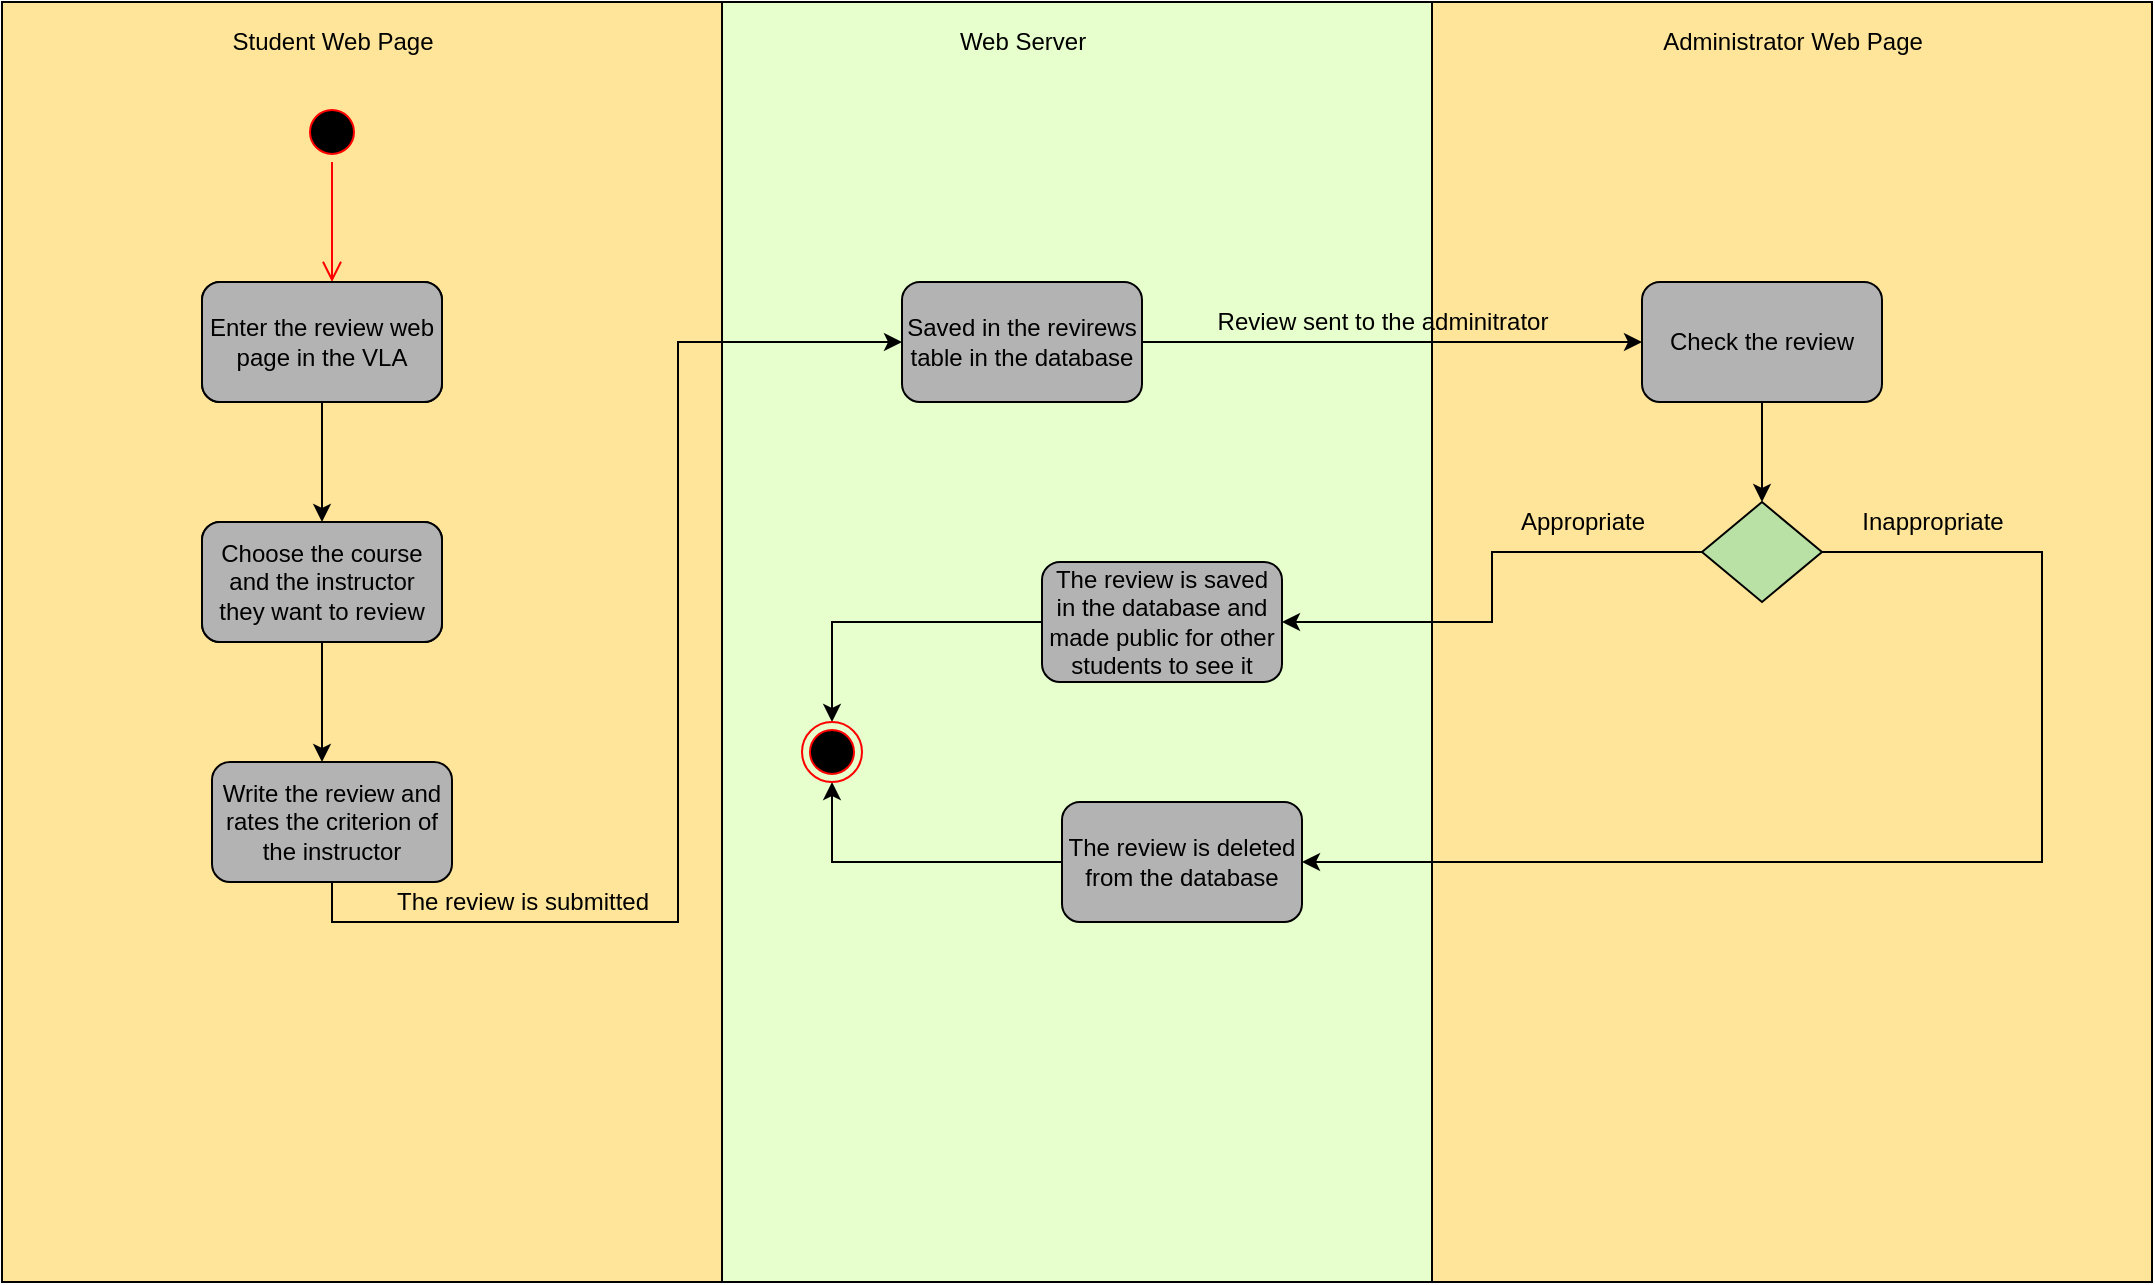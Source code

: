 <mxfile>
    <diagram id="Zrlpq76csqPNflgDLIa0" name="Page-1">
        <mxGraphModel dx="1298" dy="702" grid="1" gridSize="10" guides="1" tooltips="1" connect="1" arrows="1" fold="1" page="1" pageScale="1" pageWidth="850" pageHeight="1100" math="0" shadow="0">
            <root>
                <mxCell id="0"/>
                <mxCell id="1" parent="0"/>
                <mxCell id="OZ8-94Fc8UWZDtkoLy-S-1" value="" style="rounded=0;whiteSpace=wrap;html=1;fillColor=#FFE599;" parent="1" vertex="1">
                    <mxGeometry x="200" y="160" width="360" height="640" as="geometry"/>
                </mxCell>
                <mxCell id="OZ8-94Fc8UWZDtkoLy-S-2" value="" style="rounded=0;whiteSpace=wrap;html=1;fillColor=#E6FFCC;" parent="1" vertex="1">
                    <mxGeometry x="560" y="160" width="360" height="640" as="geometry"/>
                </mxCell>
                <mxCell id="OZ8-94Fc8UWZDtkoLy-S-3" value="Student Web Page" style="text;html=1;align=center;verticalAlign=middle;resizable=0;points=[];autosize=1;strokeColor=none;fillColor=none;" parent="1" vertex="1">
                    <mxGeometry x="305" y="170" width="120" height="20" as="geometry"/>
                </mxCell>
                <mxCell id="OZ8-94Fc8UWZDtkoLy-S-4" value="Web Server" style="text;html=1;align=center;verticalAlign=middle;resizable=0;points=[];autosize=1;strokeColor=none;fillColor=none;" parent="1" vertex="1">
                    <mxGeometry x="670" y="170" width="80" height="20" as="geometry"/>
                </mxCell>
                <mxCell id="OZ8-94Fc8UWZDtkoLy-S-5" value="" style="rounded=0;whiteSpace=wrap;html=1;fillColor=#FFE599;" parent="1" vertex="1">
                    <mxGeometry x="915" y="160" width="360" height="640" as="geometry"/>
                </mxCell>
                <mxCell id="OZ8-94Fc8UWZDtkoLy-S-6" value="Administrator Web Page" style="text;html=1;align=center;verticalAlign=middle;resizable=0;points=[];autosize=1;strokeColor=none;fillColor=none;" parent="1" vertex="1">
                    <mxGeometry x="1020" y="170" width="150" height="20" as="geometry"/>
                </mxCell>
                <mxCell id="OZ8-94Fc8UWZDtkoLy-S-7" value="" style="ellipse;html=1;shape=startState;fillColor=#000000;strokeColor=#ff0000;" parent="1" vertex="1">
                    <mxGeometry x="350" y="210" width="30" height="30" as="geometry"/>
                </mxCell>
                <mxCell id="OZ8-94Fc8UWZDtkoLy-S-8" value="" style="edgeStyle=orthogonalEdgeStyle;html=1;verticalAlign=bottom;endArrow=open;endSize=8;strokeColor=#ff0000;rounded=0;" parent="1" source="OZ8-94Fc8UWZDtkoLy-S-7" edge="1">
                    <mxGeometry relative="1" as="geometry">
                        <mxPoint x="365" y="300" as="targetPoint"/>
                    </mxGeometry>
                </mxCell>
                <mxCell id="OZ8-94Fc8UWZDtkoLy-S-9" style="edgeStyle=orthogonalEdgeStyle;rounded=0;orthogonalLoop=1;jettySize=auto;html=1;" parent="1" source="OZ8-94Fc8UWZDtkoLy-S-10" target="OZ8-94Fc8UWZDtkoLy-S-12" edge="1">
                    <mxGeometry relative="1" as="geometry"/>
                </mxCell>
                <mxCell id="OZ8-94Fc8UWZDtkoLy-S-10" value="Enter the notes web page in the VLA" style="rounded=1;whiteSpace=wrap;html=1;" parent="1" vertex="1">
                    <mxGeometry x="300" y="300" width="120" height="60" as="geometry"/>
                </mxCell>
                <mxCell id="OZ8-94Fc8UWZDtkoLy-S-11" style="edgeStyle=orthogonalEdgeStyle;rounded=0;orthogonalLoop=1;jettySize=auto;html=1;" parent="1" source="OZ8-94Fc8UWZDtkoLy-S-12" edge="1">
                    <mxGeometry relative="1" as="geometry">
                        <mxPoint x="360" y="540" as="targetPoint"/>
                    </mxGeometry>
                </mxCell>
                <mxCell id="OZ8-94Fc8UWZDtkoLy-S-12" value="Choose the course he want to upload his notes to" style="rounded=1;whiteSpace=wrap;html=1;" parent="1" vertex="1">
                    <mxGeometry x="300" y="420" width="120" height="60" as="geometry"/>
                </mxCell>
                <mxCell id="OZ8-94Fc8UWZDtkoLy-S-34" value="Enter the review web page in the VLA" style="rounded=1;whiteSpace=wrap;html=1;fillColor=#B3B3B3;" parent="1" vertex="1">
                    <mxGeometry x="300" y="300" width="120" height="60" as="geometry"/>
                </mxCell>
                <mxCell id="OZ8-94Fc8UWZDtkoLy-S-35" value="Choose the course and the instructor they want to review" style="rounded=1;whiteSpace=wrap;html=1;fillColor=#B3B3B3;" parent="1" vertex="1">
                    <mxGeometry x="300" y="420" width="120" height="60" as="geometry"/>
                </mxCell>
                <mxCell id="OZ8-94Fc8UWZDtkoLy-S-43" style="edgeStyle=orthogonalEdgeStyle;rounded=0;orthogonalLoop=1;jettySize=auto;html=1;entryX=0;entryY=0.5;entryDx=0;entryDy=0;" parent="1" source="OZ8-94Fc8UWZDtkoLy-S-41" target="OZ8-94Fc8UWZDtkoLy-S-42" edge="1">
                    <mxGeometry relative="1" as="geometry">
                        <Array as="points">
                            <mxPoint x="365" y="620"/>
                            <mxPoint x="538" y="620"/>
                            <mxPoint x="538" y="330"/>
                        </Array>
                    </mxGeometry>
                </mxCell>
                <mxCell id="OZ8-94Fc8UWZDtkoLy-S-41" value="Write the review and rates the criterion of the instructor" style="rounded=1;whiteSpace=wrap;html=1;fillColor=#B3B3B3;" parent="1" vertex="1">
                    <mxGeometry x="305" y="540" width="120" height="60" as="geometry"/>
                </mxCell>
                <mxCell id="OZ8-94Fc8UWZDtkoLy-S-45" style="edgeStyle=orthogonalEdgeStyle;rounded=0;orthogonalLoop=1;jettySize=auto;html=1;" parent="1" source="OZ8-94Fc8UWZDtkoLy-S-42" target="OZ8-94Fc8UWZDtkoLy-S-44" edge="1">
                    <mxGeometry relative="1" as="geometry"/>
                </mxCell>
                <mxCell id="OZ8-94Fc8UWZDtkoLy-S-42" value="Saved in the revirews table in the database" style="rounded=1;whiteSpace=wrap;html=1;fillColor=#B3B3B3;" parent="1" vertex="1">
                    <mxGeometry x="650" y="300" width="120" height="60" as="geometry"/>
                </mxCell>
                <mxCell id="OZ8-94Fc8UWZDtkoLy-S-49" style="edgeStyle=orthogonalEdgeStyle;rounded=0;orthogonalLoop=1;jettySize=auto;html=1;entryX=0.5;entryY=0;entryDx=0;entryDy=0;" parent="1" source="OZ8-94Fc8UWZDtkoLy-S-44" target="OZ8-94Fc8UWZDtkoLy-S-48" edge="1">
                    <mxGeometry relative="1" as="geometry"/>
                </mxCell>
                <mxCell id="OZ8-94Fc8UWZDtkoLy-S-44" value="Check the review" style="rounded=1;whiteSpace=wrap;html=1;fillColor=#B3B3B3;" parent="1" vertex="1">
                    <mxGeometry x="1020" y="300" width="120" height="60" as="geometry"/>
                </mxCell>
                <mxCell id="OZ8-94Fc8UWZDtkoLy-S-54" style="edgeStyle=orthogonalEdgeStyle;rounded=0;orthogonalLoop=1;jettySize=auto;html=1;entryX=1;entryY=0.5;entryDx=0;entryDy=0;" parent="1" source="OZ8-94Fc8UWZDtkoLy-S-48" target="OZ8-94Fc8UWZDtkoLy-S-52" edge="1">
                    <mxGeometry relative="1" as="geometry"/>
                </mxCell>
                <mxCell id="OZ8-94Fc8UWZDtkoLy-S-58" style="edgeStyle=orthogonalEdgeStyle;rounded=0;orthogonalLoop=1;jettySize=auto;html=1;entryX=1;entryY=0.5;entryDx=0;entryDy=0;" parent="1" source="OZ8-94Fc8UWZDtkoLy-S-48" target="OZ8-94Fc8UWZDtkoLy-S-51" edge="1">
                    <mxGeometry relative="1" as="geometry">
                        <Array as="points">
                            <mxPoint x="1220" y="435"/>
                            <mxPoint x="1220" y="590"/>
                        </Array>
                    </mxGeometry>
                </mxCell>
                <mxCell id="OZ8-94Fc8UWZDtkoLy-S-48" value="" style="rhombus;whiteSpace=wrap;html=1;fillColor=#B9E0A5;" parent="1" vertex="1">
                    <mxGeometry x="1050" y="410" width="60" height="50" as="geometry"/>
                </mxCell>
                <mxCell id="OZ8-94Fc8UWZDtkoLy-S-64" style="edgeStyle=orthogonalEdgeStyle;rounded=0;orthogonalLoop=1;jettySize=auto;html=1;entryX=0.5;entryY=1;entryDx=0;entryDy=0;" parent="1" source="OZ8-94Fc8UWZDtkoLy-S-51" target="OZ8-94Fc8UWZDtkoLy-S-62" edge="1">
                    <mxGeometry relative="1" as="geometry"/>
                </mxCell>
                <mxCell id="OZ8-94Fc8UWZDtkoLy-S-51" value="The review is deleted from the database" style="rounded=1;whiteSpace=wrap;html=1;fillColor=#B3B3B3;" parent="1" vertex="1">
                    <mxGeometry x="730" y="560" width="120" height="60" as="geometry"/>
                </mxCell>
                <mxCell id="OZ8-94Fc8UWZDtkoLy-S-63" style="edgeStyle=orthogonalEdgeStyle;rounded=0;orthogonalLoop=1;jettySize=auto;html=1;entryX=0.5;entryY=0;entryDx=0;entryDy=0;" parent="1" source="OZ8-94Fc8UWZDtkoLy-S-52" target="OZ8-94Fc8UWZDtkoLy-S-62" edge="1">
                    <mxGeometry relative="1" as="geometry"/>
                </mxCell>
                <mxCell id="OZ8-94Fc8UWZDtkoLy-S-52" value="The review is saved in the database and made public for other students to see it" style="rounded=1;whiteSpace=wrap;html=1;fillColor=#B3B3B3;" parent="1" vertex="1">
                    <mxGeometry x="720" y="440" width="120" height="60" as="geometry"/>
                </mxCell>
                <mxCell id="OZ8-94Fc8UWZDtkoLy-S-56" value="Appropriate" style="text;html=1;align=center;verticalAlign=middle;resizable=0;points=[];autosize=1;strokeColor=none;fillColor=none;" parent="1" vertex="1">
                    <mxGeometry x="950" y="410" width="80" height="20" as="geometry"/>
                </mxCell>
                <mxCell id="OZ8-94Fc8UWZDtkoLy-S-57" value="Inappropriate" style="text;html=1;align=center;verticalAlign=middle;resizable=0;points=[];autosize=1;strokeColor=none;fillColor=none;" parent="1" vertex="1">
                    <mxGeometry x="1120" y="410" width="90" height="20" as="geometry"/>
                </mxCell>
                <mxCell id="OZ8-94Fc8UWZDtkoLy-S-60" value="Review sent to the adminitrator" style="text;html=1;align=center;verticalAlign=middle;resizable=0;points=[];autosize=1;strokeColor=none;fillColor=none;" parent="1" vertex="1">
                    <mxGeometry x="800" y="310" width="180" height="20" as="geometry"/>
                </mxCell>
                <mxCell id="OZ8-94Fc8UWZDtkoLy-S-62" value="" style="ellipse;html=1;shape=endState;fillColor=#000000;strokeColor=#ff0000;" parent="1" vertex="1">
                    <mxGeometry x="600" y="520" width="30" height="30" as="geometry"/>
                </mxCell>
                <mxCell id="OZ8-94Fc8UWZDtkoLy-S-65" value="The review is submitted" style="text;html=1;align=center;verticalAlign=middle;resizable=0;points=[];autosize=1;strokeColor=none;fillColor=none;" parent="1" vertex="1">
                    <mxGeometry x="390" y="600" width="140" height="20" as="geometry"/>
                </mxCell>
            </root>
        </mxGraphModel>
    </diagram>
</mxfile>